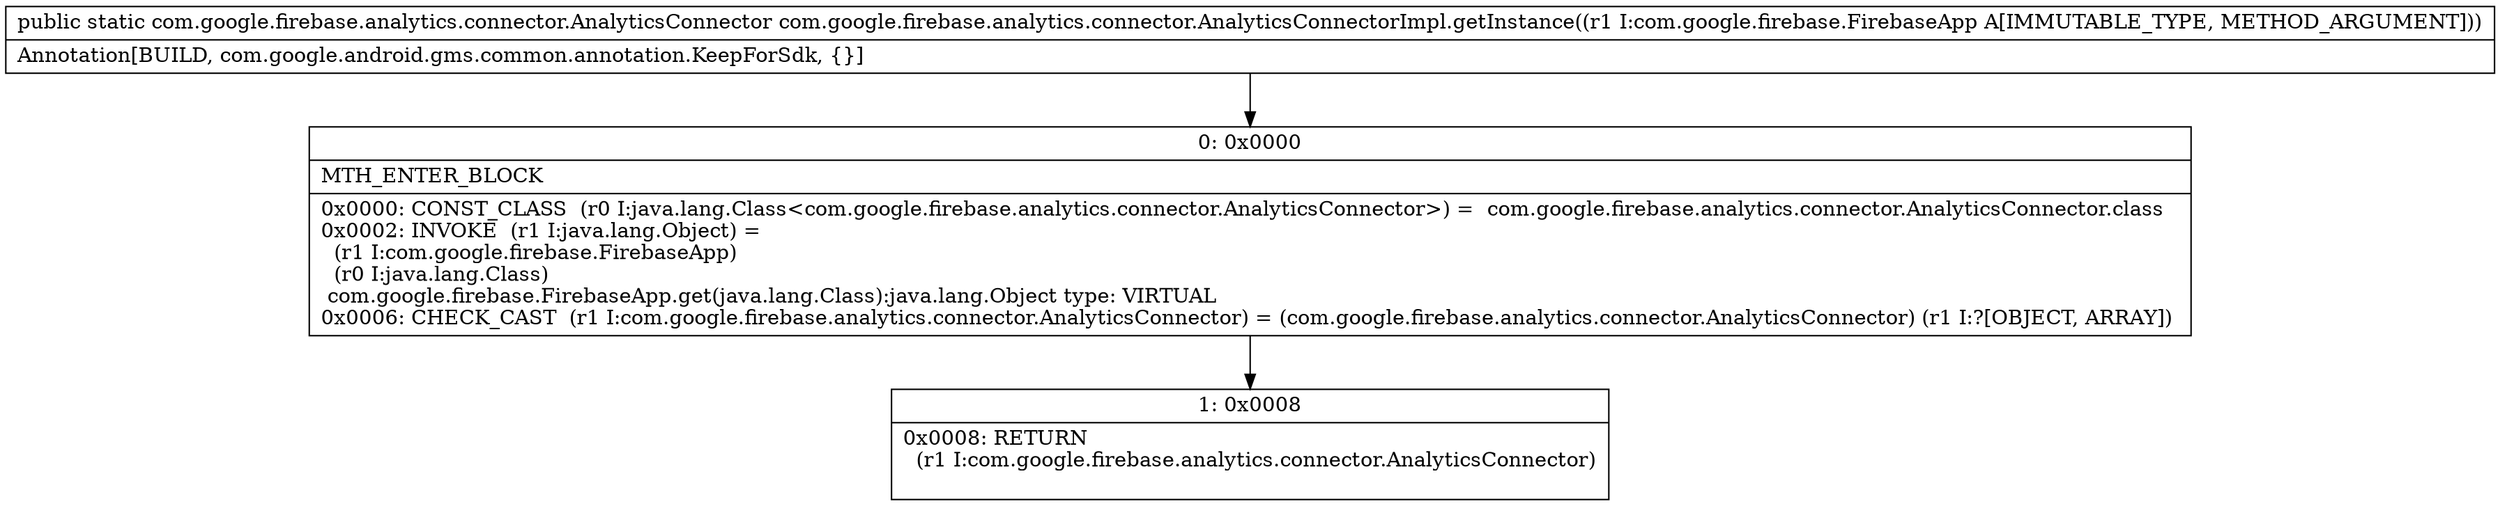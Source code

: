 digraph "CFG forcom.google.firebase.analytics.connector.AnalyticsConnectorImpl.getInstance(Lcom\/google\/firebase\/FirebaseApp;)Lcom\/google\/firebase\/analytics\/connector\/AnalyticsConnector;" {
Node_0 [shape=record,label="{0\:\ 0x0000|MTH_ENTER_BLOCK\l|0x0000: CONST_CLASS  (r0 I:java.lang.Class\<com.google.firebase.analytics.connector.AnalyticsConnector\>) =  com.google.firebase.analytics.connector.AnalyticsConnector.class \l0x0002: INVOKE  (r1 I:java.lang.Object) = \l  (r1 I:com.google.firebase.FirebaseApp)\l  (r0 I:java.lang.Class)\l com.google.firebase.FirebaseApp.get(java.lang.Class):java.lang.Object type: VIRTUAL \l0x0006: CHECK_CAST  (r1 I:com.google.firebase.analytics.connector.AnalyticsConnector) = (com.google.firebase.analytics.connector.AnalyticsConnector) (r1 I:?[OBJECT, ARRAY]) \l}"];
Node_1 [shape=record,label="{1\:\ 0x0008|0x0008: RETURN  \l  (r1 I:com.google.firebase.analytics.connector.AnalyticsConnector)\l \l}"];
MethodNode[shape=record,label="{public static com.google.firebase.analytics.connector.AnalyticsConnector com.google.firebase.analytics.connector.AnalyticsConnectorImpl.getInstance((r1 I:com.google.firebase.FirebaseApp A[IMMUTABLE_TYPE, METHOD_ARGUMENT]))  | Annotation[BUILD, com.google.android.gms.common.annotation.KeepForSdk, \{\}]\l}"];
MethodNode -> Node_0;
Node_0 -> Node_1;
}

